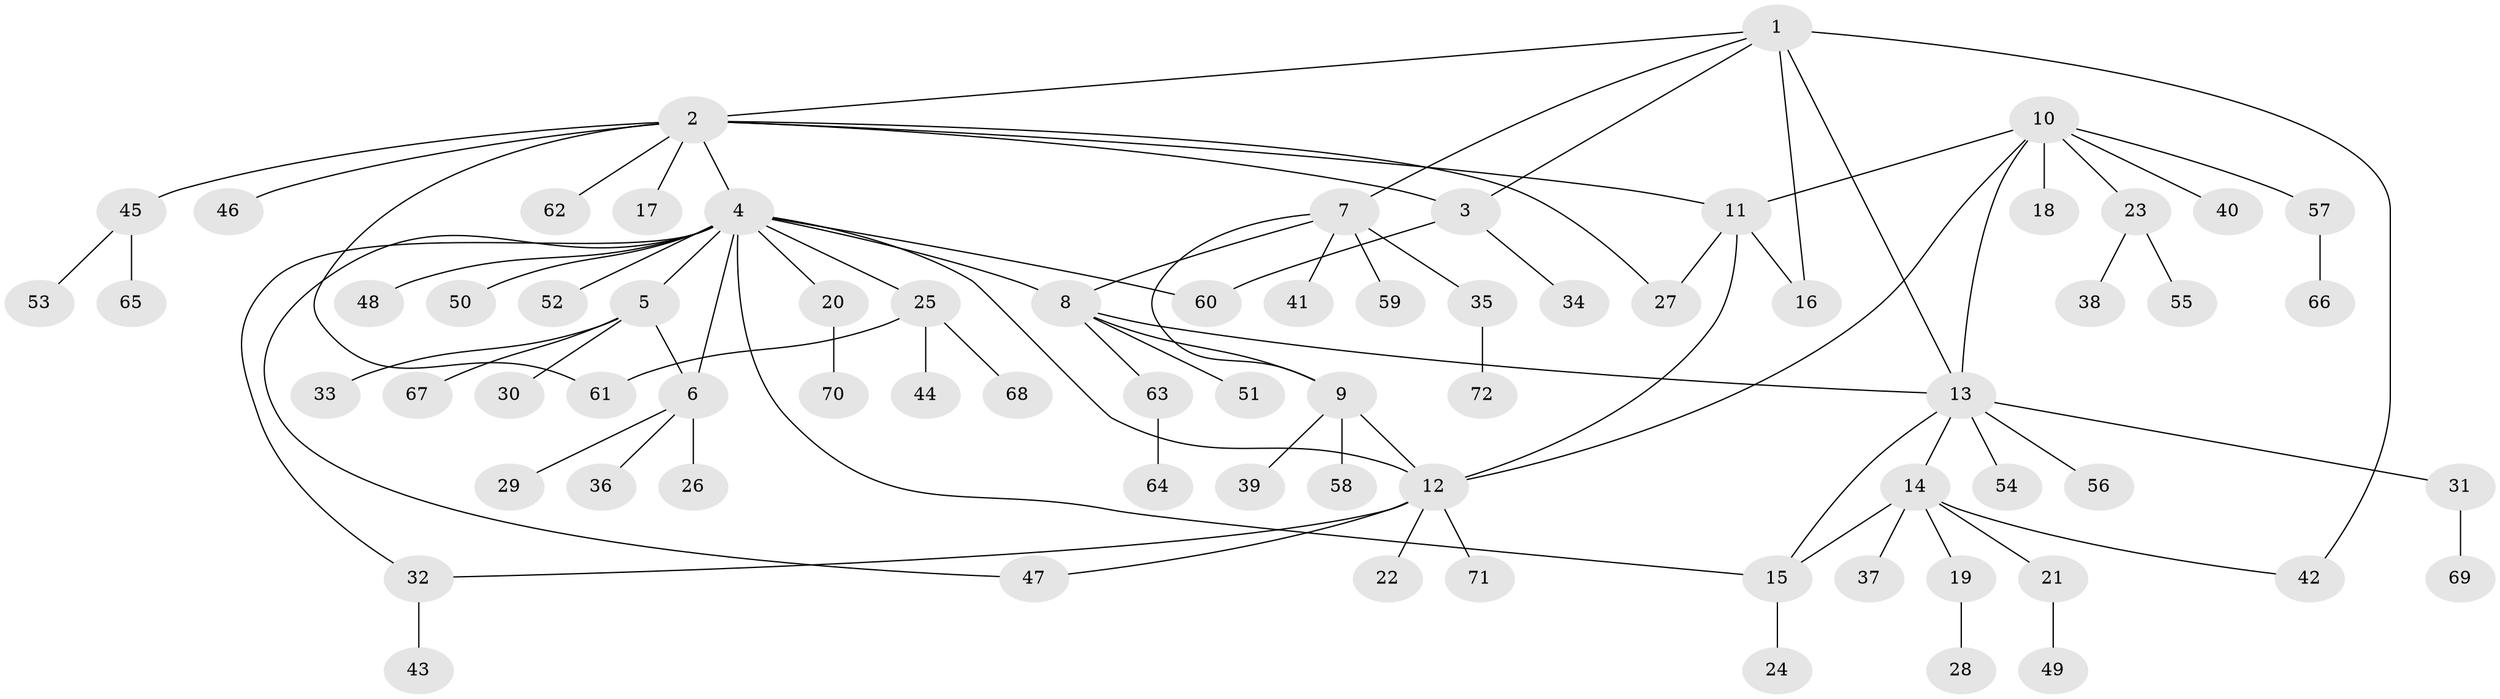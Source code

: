 // coarse degree distribution, {8: 0.038461538461538464, 3: 0.057692307692307696, 13: 0.019230769230769232, 4: 0.07692307692307693, 5: 0.057692307692307696, 6: 0.019230769230769232, 7: 0.038461538461538464, 1: 0.4807692307692308, 2: 0.21153846153846154}
// Generated by graph-tools (version 1.1) at 2025/52/03/04/25 22:52:42]
// undirected, 72 vertices, 89 edges
graph export_dot {
  node [color=gray90,style=filled];
  1;
  2;
  3;
  4;
  5;
  6;
  7;
  8;
  9;
  10;
  11;
  12;
  13;
  14;
  15;
  16;
  17;
  18;
  19;
  20;
  21;
  22;
  23;
  24;
  25;
  26;
  27;
  28;
  29;
  30;
  31;
  32;
  33;
  34;
  35;
  36;
  37;
  38;
  39;
  40;
  41;
  42;
  43;
  44;
  45;
  46;
  47;
  48;
  49;
  50;
  51;
  52;
  53;
  54;
  55;
  56;
  57;
  58;
  59;
  60;
  61;
  62;
  63;
  64;
  65;
  66;
  67;
  68;
  69;
  70;
  71;
  72;
  1 -- 2;
  1 -- 3;
  1 -- 7;
  1 -- 13;
  1 -- 16;
  1 -- 42;
  2 -- 3;
  2 -- 4;
  2 -- 11;
  2 -- 17;
  2 -- 27;
  2 -- 45;
  2 -- 46;
  2 -- 61;
  2 -- 62;
  3 -- 34;
  3 -- 60;
  4 -- 5;
  4 -- 6;
  4 -- 8;
  4 -- 12;
  4 -- 15;
  4 -- 20;
  4 -- 25;
  4 -- 32;
  4 -- 47;
  4 -- 48;
  4 -- 50;
  4 -- 52;
  4 -- 60;
  5 -- 6;
  5 -- 30;
  5 -- 33;
  5 -- 67;
  6 -- 26;
  6 -- 29;
  6 -- 36;
  7 -- 8;
  7 -- 9;
  7 -- 35;
  7 -- 41;
  7 -- 59;
  8 -- 9;
  8 -- 13;
  8 -- 51;
  8 -- 63;
  9 -- 12;
  9 -- 39;
  9 -- 58;
  10 -- 11;
  10 -- 12;
  10 -- 13;
  10 -- 18;
  10 -- 23;
  10 -- 40;
  10 -- 57;
  11 -- 12;
  11 -- 16;
  11 -- 27;
  12 -- 22;
  12 -- 32;
  12 -- 47;
  12 -- 71;
  13 -- 14;
  13 -- 15;
  13 -- 31;
  13 -- 54;
  13 -- 56;
  14 -- 15;
  14 -- 19;
  14 -- 21;
  14 -- 37;
  14 -- 42;
  15 -- 24;
  19 -- 28;
  20 -- 70;
  21 -- 49;
  23 -- 38;
  23 -- 55;
  25 -- 44;
  25 -- 61;
  25 -- 68;
  31 -- 69;
  32 -- 43;
  35 -- 72;
  45 -- 53;
  45 -- 65;
  57 -- 66;
  63 -- 64;
}
